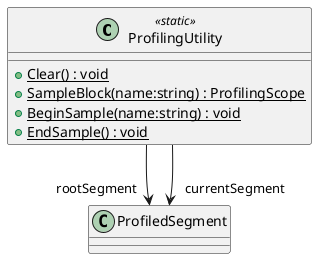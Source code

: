 @startuml
class ProfilingUtility <<static>> {
    + {static} Clear() : void
    + {static} SampleBlock(name:string) : ProfilingScope
    + {static} BeginSample(name:string) : void
    + {static} EndSample() : void
}
ProfilingUtility --> "rootSegment" ProfiledSegment
ProfilingUtility --> "currentSegment" ProfiledSegment
@enduml
